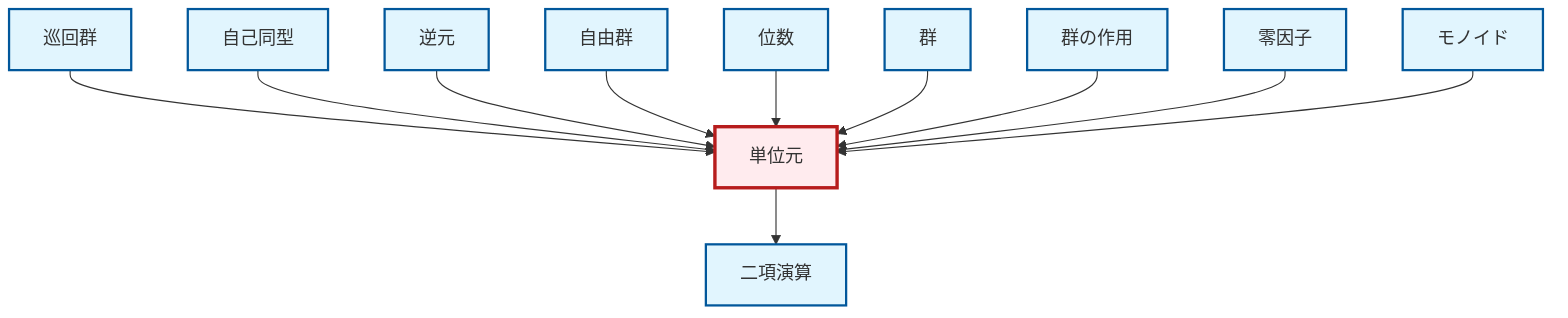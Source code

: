 graph TD
    classDef definition fill:#e1f5fe,stroke:#01579b,stroke-width:2px
    classDef theorem fill:#f3e5f5,stroke:#4a148c,stroke-width:2px
    classDef axiom fill:#fff3e0,stroke:#e65100,stroke-width:2px
    classDef example fill:#e8f5e9,stroke:#1b5e20,stroke-width:2px
    classDef current fill:#ffebee,stroke:#b71c1c,stroke-width:3px
    def-order["位数"]:::definition
    def-monoid["モノイド"]:::definition
    def-automorphism["自己同型"]:::definition
    def-binary-operation["二項演算"]:::definition
    def-free-group["自由群"]:::definition
    def-cyclic-group["巡回群"]:::definition
    def-group["群"]:::definition
    def-identity-element["単位元"]:::definition
    def-group-action["群の作用"]:::definition
    def-zero-divisor["零因子"]:::definition
    def-inverse-element["逆元"]:::definition
    def-cyclic-group --> def-identity-element
    def-automorphism --> def-identity-element
    def-identity-element --> def-binary-operation
    def-inverse-element --> def-identity-element
    def-free-group --> def-identity-element
    def-order --> def-identity-element
    def-group --> def-identity-element
    def-group-action --> def-identity-element
    def-zero-divisor --> def-identity-element
    def-monoid --> def-identity-element
    class def-identity-element current